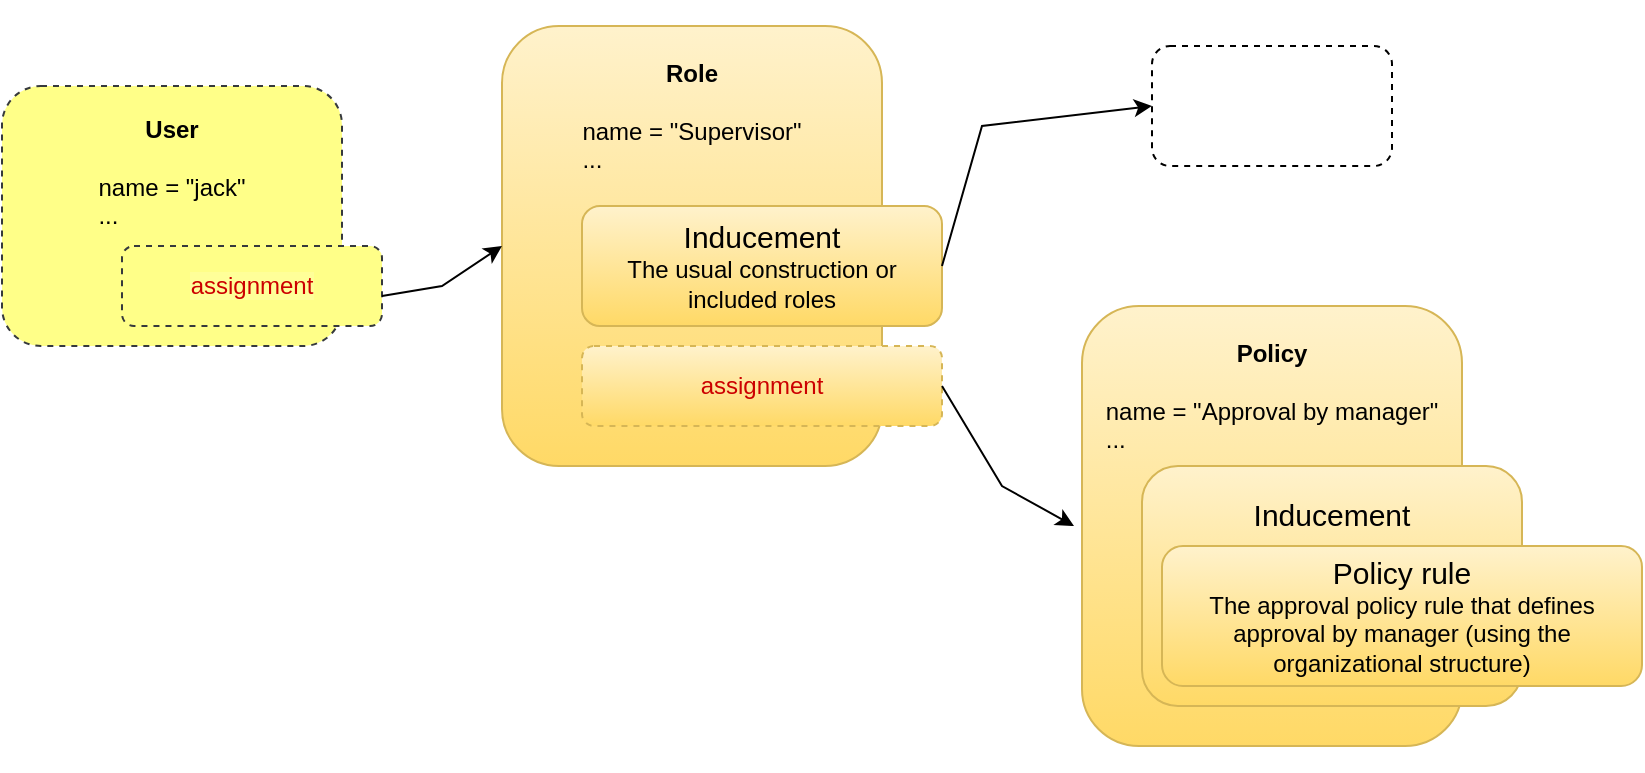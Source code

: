 <mxfile version="27.0.9">
  <diagram name="Page-1" id="i3OSiEZDWB0PIOuObmUs">
    <mxGraphModel dx="1120" dy="785" grid="1" gridSize="10" guides="1" tooltips="1" connect="1" arrows="1" fold="1" page="1" pageScale="1" pageWidth="827" pageHeight="1169" math="0" shadow="0">
      <root>
        <mxCell id="0" />
        <mxCell id="1" parent="0" />
        <mxCell id="Lzl-irOz2WCch7XbSi-U-1" value="&lt;b&gt;User&lt;/b&gt;&lt;div&gt;&lt;br&gt;&lt;/div&gt;&lt;div style=&quot;text-align: left;&quot;&gt;name = &quot;jack&quot;&lt;/div&gt;&lt;div style=&quot;text-align: left;&quot;&gt;...&lt;/div&gt;&lt;div style=&quot;text-align: left;&quot;&gt;&lt;br&gt;&lt;/div&gt;&lt;div style=&quot;text-align: left;&quot;&gt;&lt;br&gt;&lt;/div&gt;&lt;div style=&quot;text-align: left;&quot;&gt;&lt;br&gt;&lt;/div&gt;" style="rounded=1;whiteSpace=wrap;html=1;dashed=1;fillColor=#ffff88;strokeColor=#36393d;" parent="1" vertex="1">
          <mxGeometry x="60" y="160" width="170" height="130" as="geometry" />
        </mxCell>
        <mxCell id="Lzl-irOz2WCch7XbSi-U-2" value="&lt;font style=&quot;color: rgb(204, 0, 0); background-color: rgb(255, 255, 153);&quot;&gt;assignment&lt;/font&gt;" style="rounded=1;whiteSpace=wrap;html=1;dashed=1;strokeColor=#36393d;fillColor=#ffff88;" parent="1" vertex="1">
          <mxGeometry x="120" y="240" width="130" height="40" as="geometry" />
        </mxCell>
        <mxCell id="Lzl-irOz2WCch7XbSi-U-3" value="&lt;div&gt;&lt;b&gt;&lt;br&gt;&lt;/b&gt;&lt;/div&gt;&lt;b&gt;&lt;div&gt;&lt;b&gt;&lt;br&gt;&lt;/b&gt;&lt;/div&gt;Role&lt;/b&gt;&lt;div&gt;&lt;br&gt;&lt;/div&gt;&lt;div style=&quot;text-align: left;&quot;&gt;name = &quot;Supervisor&quot;&lt;/div&gt;&lt;div style=&quot;text-align: left;&quot;&gt;...&lt;/div&gt;&lt;div style=&quot;text-align: left;&quot;&gt;&lt;br&gt;&lt;/div&gt;&lt;div style=&quot;text-align: left;&quot;&gt;&lt;br&gt;&lt;/div&gt;&lt;div style=&quot;text-align: left;&quot;&gt;&lt;br&gt;&lt;/div&gt;&lt;div style=&quot;text-align: left;&quot;&gt;&lt;br&gt;&lt;/div&gt;&lt;div style=&quot;text-align: left;&quot;&gt;&lt;br&gt;&lt;/div&gt;&lt;div style=&quot;text-align: left;&quot;&gt;&lt;br&gt;&lt;/div&gt;&lt;div style=&quot;text-align: left;&quot;&gt;&lt;br&gt;&lt;/div&gt;&lt;div style=&quot;text-align: left;&quot;&gt;&lt;br&gt;&lt;/div&gt;&lt;div style=&quot;text-align: left;&quot;&gt;&lt;br&gt;&lt;/div&gt;&lt;div style=&quot;text-align: left;&quot;&gt;&lt;br&gt;&lt;/div&gt;&lt;div style=&quot;text-align: left;&quot;&gt;&lt;br&gt;&lt;/div&gt;" style="rounded=1;whiteSpace=wrap;html=1;fillColor=#fff2cc;strokeColor=#d6b656;gradientColor=#ffd966;" parent="1" vertex="1">
          <mxGeometry x="310" y="130" width="190" height="220" as="geometry" />
        </mxCell>
        <mxCell id="lzPe_s0oP7OclshhEBSN-1" value="&lt;font style=&quot;font-size: 15px;&quot;&gt;Inducement&lt;/font&gt;&lt;div&gt;The usual construction or included roles&lt;/div&gt;" style="rounded=1;whiteSpace=wrap;html=1;fillColor=#fff2cc;gradientColor=#ffd966;strokeColor=#d6b656;" vertex="1" parent="1">
          <mxGeometry x="350" y="220" width="180" height="60" as="geometry" />
        </mxCell>
        <mxCell id="lzPe_s0oP7OclshhEBSN-2" value="&lt;font style=&quot;color: rgb(204, 0, 0);&quot;&gt;assignment&lt;/font&gt;" style="rounded=1;whiteSpace=wrap;html=1;dashed=1;strokeColor=#d6b656;fillColor=#fff2cc;gradientColor=#ffd966;" vertex="1" parent="1">
          <mxGeometry x="350" y="290" width="180" height="40" as="geometry" />
        </mxCell>
        <mxCell id="lzPe_s0oP7OclshhEBSN-3" value="" style="rounded=1;whiteSpace=wrap;html=1;dashed=1;" vertex="1" parent="1">
          <mxGeometry x="635" y="140" width="120" height="60" as="geometry" />
        </mxCell>
        <mxCell id="lzPe_s0oP7OclshhEBSN-4" value="&lt;div&gt;&lt;b&gt;&lt;br&gt;&lt;/b&gt;&lt;/div&gt;&lt;b&gt;&lt;div&gt;&lt;b&gt;&lt;br&gt;&lt;/b&gt;&lt;/div&gt;Policy&lt;/b&gt;&lt;div&gt;&lt;br&gt;&lt;/div&gt;&lt;div style=&quot;text-align: left;&quot;&gt;name = &quot;Approval by manager&quot;&lt;/div&gt;&lt;div style=&quot;text-align: left;&quot;&gt;...&lt;/div&gt;&lt;div style=&quot;text-align: left;&quot;&gt;&lt;br&gt;&lt;/div&gt;&lt;div style=&quot;text-align: left;&quot;&gt;&lt;br&gt;&lt;/div&gt;&lt;div style=&quot;text-align: left;&quot;&gt;&lt;br&gt;&lt;/div&gt;&lt;div style=&quot;text-align: left;&quot;&gt;&lt;br&gt;&lt;/div&gt;&lt;div style=&quot;text-align: left;&quot;&gt;&lt;br&gt;&lt;/div&gt;&lt;div style=&quot;text-align: left;&quot;&gt;&lt;br&gt;&lt;/div&gt;&lt;div style=&quot;text-align: left;&quot;&gt;&lt;br&gt;&lt;/div&gt;&lt;div style=&quot;text-align: left;&quot;&gt;&lt;br&gt;&lt;/div&gt;&lt;div style=&quot;text-align: left;&quot;&gt;&lt;br&gt;&lt;/div&gt;&lt;div style=&quot;text-align: left;&quot;&gt;&lt;br&gt;&lt;/div&gt;&lt;div style=&quot;text-align: left;&quot;&gt;&lt;br&gt;&lt;/div&gt;" style="rounded=1;whiteSpace=wrap;html=1;fillColor=#fff2cc;strokeColor=#d6b656;gradientColor=#ffd966;" vertex="1" parent="1">
          <mxGeometry x="600" y="270" width="190" height="220" as="geometry" />
        </mxCell>
        <mxCell id="lzPe_s0oP7OclshhEBSN-5" value="&lt;font style=&quot;font-size: 15px;&quot;&gt;Inducement&lt;/font&gt;&lt;div&gt;&lt;br&gt;&lt;/div&gt;&lt;div&gt;&lt;br&gt;&lt;/div&gt;&lt;div&gt;&lt;br&gt;&lt;/div&gt;&lt;div&gt;&lt;br&gt;&lt;/div&gt;&lt;div&gt;&lt;br&gt;&lt;/div&gt;" style="rounded=1;whiteSpace=wrap;html=1;fillColor=#fff2cc;gradientColor=#ffd966;strokeColor=#d6b656;" vertex="1" parent="1">
          <mxGeometry x="630" y="350" width="190" height="120" as="geometry" />
        </mxCell>
        <mxCell id="lzPe_s0oP7OclshhEBSN-6" value="&lt;font style=&quot;font-size: 15px;&quot;&gt;Policy rule&lt;/font&gt;&lt;div&gt;The approval policy rule that defines approval by manager (using the organizational structure)&lt;/div&gt;" style="rounded=1;whiteSpace=wrap;html=1;fillColor=#fff2cc;gradientColor=#ffd966;strokeColor=#d6b656;" vertex="1" parent="1">
          <mxGeometry x="640" y="390" width="240" height="70" as="geometry" />
        </mxCell>
        <mxCell id="lzPe_s0oP7OclshhEBSN-7" value="" style="endArrow=classic;html=1;rounded=0;entryX=0;entryY=0.5;entryDx=0;entryDy=0;" edge="1" parent="1" target="Lzl-irOz2WCch7XbSi-U-3">
          <mxGeometry width="50" height="50" relative="1" as="geometry">
            <mxPoint x="250" y="265" as="sourcePoint" />
            <mxPoint x="300" y="215" as="targetPoint" />
            <Array as="points">
              <mxPoint x="280" y="260" />
            </Array>
          </mxGeometry>
        </mxCell>
        <mxCell id="lzPe_s0oP7OclshhEBSN-8" value="" style="endArrow=classic;html=1;rounded=0;entryX=0;entryY=0.5;entryDx=0;entryDy=0;" edge="1" parent="1" target="lzPe_s0oP7OclshhEBSN-3">
          <mxGeometry width="50" height="50" relative="1" as="geometry">
            <mxPoint x="530" y="250" as="sourcePoint" />
            <mxPoint x="580" y="200" as="targetPoint" />
            <Array as="points">
              <mxPoint x="550" y="180" />
            </Array>
          </mxGeometry>
        </mxCell>
        <mxCell id="lzPe_s0oP7OclshhEBSN-10" value="" style="endArrow=classic;html=1;rounded=0;" edge="1" parent="1">
          <mxGeometry width="50" height="50" relative="1" as="geometry">
            <mxPoint x="530" y="310" as="sourcePoint" />
            <mxPoint x="596" y="380" as="targetPoint" />
            <Array as="points">
              <mxPoint x="560" y="360" />
            </Array>
          </mxGeometry>
        </mxCell>
      </root>
    </mxGraphModel>
  </diagram>
</mxfile>
